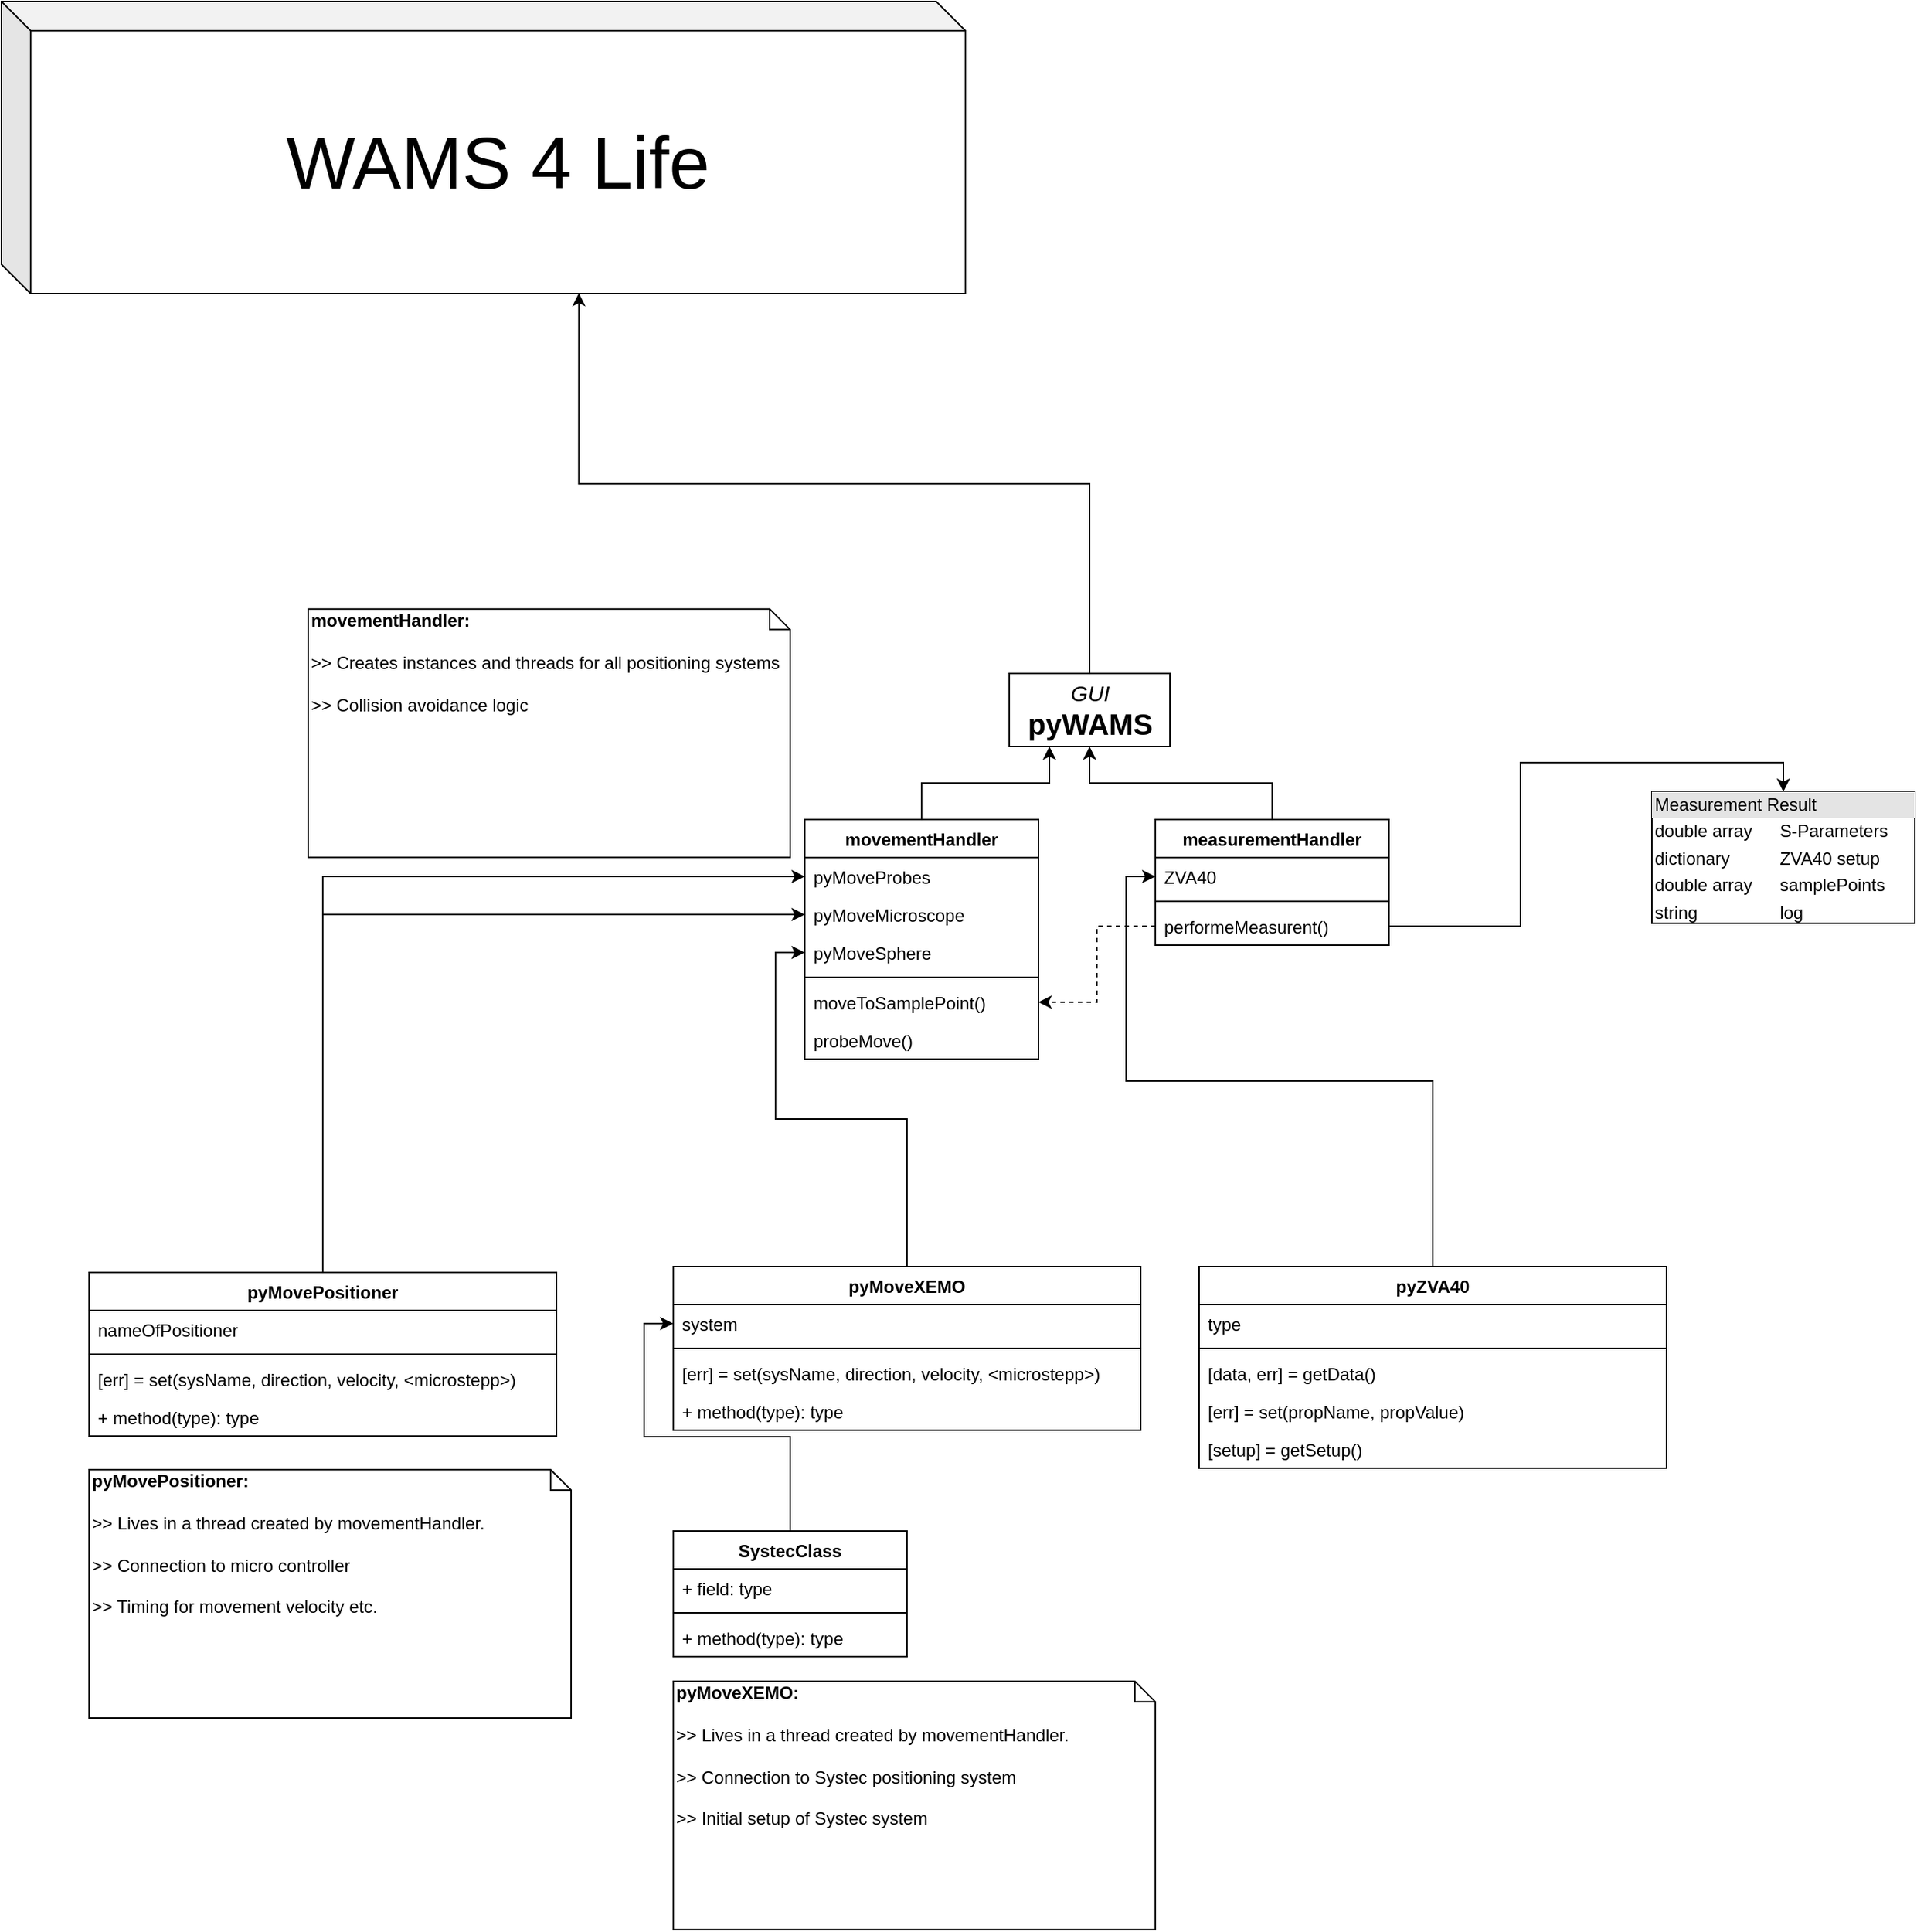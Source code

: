 <mxfile version="10.9.5" type="github"><diagram id="b_OkunxW6E2TV8CZqKlq" name="Page-1"><mxGraphModel dx="1816" dy="1811" grid="1" gridSize="10" guides="1" tooltips="1" connect="1" arrows="1" fold="1" page="1" pageScale="1" pageWidth="850" pageHeight="1100" math="0" shadow="0"><root><mxCell id="0"/><mxCell id="1" parent="0"/><mxCell id="8vDaohYlTybpztGH0MQl-86" style="edgeStyle=orthogonalEdgeStyle;rounded=0;orthogonalLoop=1;jettySize=auto;html=1;exitX=0.5;exitY=0;exitDx=0;exitDy=0;entryX=0.599;entryY=0.998;entryDx=0;entryDy=0;entryPerimeter=0;" edge="1" parent="1" source="8vDaohYlTybpztGH0MQl-18" target="8vDaohYlTybpztGH0MQl-85"><mxGeometry relative="1" as="geometry"/></mxCell><mxCell id="8vDaohYlTybpztGH0MQl-18" value="&lt;font&gt;&lt;i&gt;&lt;font style=&quot;font-size: 15px&quot;&gt;GUI&lt;/font&gt;&lt;/i&gt;&lt;br&gt;&lt;b style=&quot;font-size: 20px&quot;&gt;pyWAMS&lt;/b&gt;&lt;br&gt;&lt;/font&gt;" style="html=1;" vertex="1" parent="1"><mxGeometry x="420" y="40" width="110" height="50" as="geometry"/></mxCell><mxCell id="8vDaohYlTybpztGH0MQl-38" style="edgeStyle=orthogonalEdgeStyle;rounded=0;orthogonalLoop=1;jettySize=auto;html=1;exitX=0.5;exitY=0;exitDx=0;exitDy=0;entryX=0;entryY=0.5;entryDx=0;entryDy=0;" edge="1" parent="1" source="8vDaohYlTybpztGH0MQl-19" target="8vDaohYlTybpztGH0MQl-32"><mxGeometry relative="1" as="geometry"/></mxCell><mxCell id="8vDaohYlTybpztGH0MQl-39" style="edgeStyle=orthogonalEdgeStyle;rounded=0;orthogonalLoop=1;jettySize=auto;html=1;exitX=0.5;exitY=0;exitDx=0;exitDy=0;entryX=0;entryY=0.5;entryDx=0;entryDy=0;" edge="1" parent="1" source="8vDaohYlTybpztGH0MQl-19" target="8vDaohYlTybpztGH0MQl-35"><mxGeometry relative="1" as="geometry"/></mxCell><mxCell id="8vDaohYlTybpztGH0MQl-19" value="pyMovePositioner" style="swimlane;fontStyle=1;align=center;verticalAlign=top;childLayout=stackLayout;horizontal=1;startSize=26;horizontalStack=0;resizeParent=1;resizeParentMax=0;resizeLast=0;collapsible=1;marginBottom=0;" vertex="1" parent="1"><mxGeometry x="-210" y="450" width="320" height="112" as="geometry"/></mxCell><mxCell id="8vDaohYlTybpztGH0MQl-20" value="nameOfPositioner" style="text;strokeColor=none;fillColor=none;align=left;verticalAlign=top;spacingLeft=4;spacingRight=4;overflow=hidden;rotatable=0;points=[[0,0.5],[1,0.5]];portConstraint=eastwest;" vertex="1" parent="8vDaohYlTybpztGH0MQl-19"><mxGeometry y="26" width="320" height="26" as="geometry"/></mxCell><mxCell id="8vDaohYlTybpztGH0MQl-21" value="" style="line;strokeWidth=1;fillColor=none;align=left;verticalAlign=middle;spacingTop=-1;spacingLeft=3;spacingRight=3;rotatable=0;labelPosition=right;points=[];portConstraint=eastwest;" vertex="1" parent="8vDaohYlTybpztGH0MQl-19"><mxGeometry y="52" width="320" height="8" as="geometry"/></mxCell><mxCell id="8vDaohYlTybpztGH0MQl-22" value="[err] = set(sysName, direction, velocity, &lt;microstepp&gt;)" style="text;strokeColor=none;fillColor=none;align=left;verticalAlign=top;spacingLeft=4;spacingRight=4;overflow=hidden;rotatable=0;points=[[0,0.5],[1,0.5]];portConstraint=eastwest;" vertex="1" parent="8vDaohYlTybpztGH0MQl-19"><mxGeometry y="60" width="320" height="26" as="geometry"/></mxCell><mxCell id="8vDaohYlTybpztGH0MQl-23" value="+ method(type): type" style="text;strokeColor=none;fillColor=none;align=left;verticalAlign=top;spacingLeft=4;spacingRight=4;overflow=hidden;rotatable=0;points=[[0,0.5],[1,0.5]];portConstraint=eastwest;" vertex="1" parent="8vDaohYlTybpztGH0MQl-19"><mxGeometry y="86" width="320" height="26" as="geometry"/></mxCell><mxCell id="8vDaohYlTybpztGH0MQl-74" style="edgeStyle=orthogonalEdgeStyle;rounded=0;orthogonalLoop=1;jettySize=auto;html=1;exitX=0.5;exitY=0;exitDx=0;exitDy=0;entryX=0.25;entryY=1;entryDx=0;entryDy=0;" edge="1" parent="1" source="8vDaohYlTybpztGH0MQl-31" target="8vDaohYlTybpztGH0MQl-18"><mxGeometry relative="1" as="geometry"/></mxCell><mxCell id="8vDaohYlTybpztGH0MQl-31" value="movementHandler" style="swimlane;fontStyle=1;align=center;verticalAlign=top;childLayout=stackLayout;horizontal=1;startSize=26;horizontalStack=0;resizeParent=1;resizeParentMax=0;resizeLast=0;collapsible=1;marginBottom=0;" vertex="1" parent="1"><mxGeometry x="280" y="140" width="160" height="164" as="geometry"/></mxCell><mxCell id="8vDaohYlTybpztGH0MQl-32" value="pyMoveProbes" style="text;strokeColor=none;fillColor=none;align=left;verticalAlign=top;spacingLeft=4;spacingRight=4;overflow=hidden;rotatable=0;points=[[0,0.5],[1,0.5]];portConstraint=eastwest;" vertex="1" parent="8vDaohYlTybpztGH0MQl-31"><mxGeometry y="26" width="160" height="26" as="geometry"/></mxCell><mxCell id="8vDaohYlTybpztGH0MQl-35" value="pyMoveMicroscope" style="text;strokeColor=none;fillColor=none;align=left;verticalAlign=top;spacingLeft=4;spacingRight=4;overflow=hidden;rotatable=0;points=[[0,0.5],[1,0.5]];portConstraint=eastwest;" vertex="1" parent="8vDaohYlTybpztGH0MQl-31"><mxGeometry y="52" width="160" height="26" as="geometry"/></mxCell><mxCell id="8vDaohYlTybpztGH0MQl-45" value="pyMoveSphere" style="text;strokeColor=none;fillColor=none;align=left;verticalAlign=top;spacingLeft=4;spacingRight=4;overflow=hidden;rotatable=0;points=[[0,0.5],[1,0.5]];portConstraint=eastwest;" vertex="1" parent="8vDaohYlTybpztGH0MQl-31"><mxGeometry y="78" width="160" height="26" as="geometry"/></mxCell><mxCell id="8vDaohYlTybpztGH0MQl-33" value="" style="line;strokeWidth=1;fillColor=none;align=left;verticalAlign=middle;spacingTop=-1;spacingLeft=3;spacingRight=3;rotatable=0;labelPosition=right;points=[];portConstraint=eastwest;" vertex="1" parent="8vDaohYlTybpztGH0MQl-31"><mxGeometry y="104" width="160" height="8" as="geometry"/></mxCell><mxCell id="8vDaohYlTybpztGH0MQl-34" value="moveToSamplePoint()" style="text;strokeColor=none;fillColor=none;align=left;verticalAlign=top;spacingLeft=4;spacingRight=4;overflow=hidden;rotatable=0;points=[[0,0.5],[1,0.5]];portConstraint=eastwest;" vertex="1" parent="8vDaohYlTybpztGH0MQl-31"><mxGeometry y="112" width="160" height="26" as="geometry"/></mxCell><mxCell id="8vDaohYlTybpztGH0MQl-36" value="probeMove()" style="text;strokeColor=none;fillColor=none;align=left;verticalAlign=top;spacingLeft=4;spacingRight=4;overflow=hidden;rotatable=0;points=[[0,0.5],[1,0.5]];portConstraint=eastwest;" vertex="1" parent="8vDaohYlTybpztGH0MQl-31"><mxGeometry y="138" width="160" height="26" as="geometry"/></mxCell><mxCell id="8vDaohYlTybpztGH0MQl-46" style="edgeStyle=orthogonalEdgeStyle;rounded=0;orthogonalLoop=1;jettySize=auto;html=1;exitX=0.5;exitY=0;exitDx=0;exitDy=0;entryX=0;entryY=0.5;entryDx=0;entryDy=0;" edge="1" parent="1" source="8vDaohYlTybpztGH0MQl-40" target="8vDaohYlTybpztGH0MQl-45"><mxGeometry relative="1" as="geometry"/></mxCell><mxCell id="8vDaohYlTybpztGH0MQl-40" value="pyMoveXEMO" style="swimlane;fontStyle=1;align=center;verticalAlign=top;childLayout=stackLayout;horizontal=1;startSize=26;horizontalStack=0;resizeParent=1;resizeParentMax=0;resizeLast=0;collapsible=1;marginBottom=0;" vertex="1" parent="1"><mxGeometry x="190" y="446" width="320" height="112" as="geometry"/></mxCell><mxCell id="8vDaohYlTybpztGH0MQl-41" value="system" style="text;strokeColor=none;fillColor=none;align=left;verticalAlign=top;spacingLeft=4;spacingRight=4;overflow=hidden;rotatable=0;points=[[0,0.5],[1,0.5]];portConstraint=eastwest;" vertex="1" parent="8vDaohYlTybpztGH0MQl-40"><mxGeometry y="26" width="320" height="26" as="geometry"/></mxCell><mxCell id="8vDaohYlTybpztGH0MQl-42" value="" style="line;strokeWidth=1;fillColor=none;align=left;verticalAlign=middle;spacingTop=-1;spacingLeft=3;spacingRight=3;rotatable=0;labelPosition=right;points=[];portConstraint=eastwest;" vertex="1" parent="8vDaohYlTybpztGH0MQl-40"><mxGeometry y="52" width="320" height="8" as="geometry"/></mxCell><mxCell id="8vDaohYlTybpztGH0MQl-43" value="[err] = set(sysName, direction, velocity, &lt;microstepp&gt;)" style="text;strokeColor=none;fillColor=none;align=left;verticalAlign=top;spacingLeft=4;spacingRight=4;overflow=hidden;rotatable=0;points=[[0,0.5],[1,0.5]];portConstraint=eastwest;" vertex="1" parent="8vDaohYlTybpztGH0MQl-40"><mxGeometry y="60" width="320" height="26" as="geometry"/></mxCell><mxCell id="8vDaohYlTybpztGH0MQl-44" value="+ method(type): type" style="text;strokeColor=none;fillColor=none;align=left;verticalAlign=top;spacingLeft=4;spacingRight=4;overflow=hidden;rotatable=0;points=[[0,0.5],[1,0.5]];portConstraint=eastwest;" vertex="1" parent="8vDaohYlTybpztGH0MQl-40"><mxGeometry y="86" width="320" height="26" as="geometry"/></mxCell><mxCell id="8vDaohYlTybpztGH0MQl-61" style="edgeStyle=orthogonalEdgeStyle;rounded=0;orthogonalLoop=1;jettySize=auto;html=1;exitX=0.5;exitY=0;exitDx=0;exitDy=0;entryX=0;entryY=0.5;entryDx=0;entryDy=0;" edge="1" parent="1" source="8vDaohYlTybpztGH0MQl-47" target="8vDaohYlTybpztGH0MQl-58"><mxGeometry relative="1" as="geometry"/></mxCell><mxCell id="8vDaohYlTybpztGH0MQl-47" value="pyZVA40" style="swimlane;fontStyle=1;align=center;verticalAlign=top;childLayout=stackLayout;horizontal=1;startSize=26;horizontalStack=0;resizeParent=1;resizeParentMax=0;resizeLast=0;collapsible=1;marginBottom=0;" vertex="1" parent="1"><mxGeometry x="550" y="446" width="320" height="138" as="geometry"/></mxCell><mxCell id="8vDaohYlTybpztGH0MQl-48" value="type" style="text;strokeColor=none;fillColor=none;align=left;verticalAlign=top;spacingLeft=4;spacingRight=4;overflow=hidden;rotatable=0;points=[[0,0.5],[1,0.5]];portConstraint=eastwest;" vertex="1" parent="8vDaohYlTybpztGH0MQl-47"><mxGeometry y="26" width="320" height="26" as="geometry"/></mxCell><mxCell id="8vDaohYlTybpztGH0MQl-49" value="" style="line;strokeWidth=1;fillColor=none;align=left;verticalAlign=middle;spacingTop=-1;spacingLeft=3;spacingRight=3;rotatable=0;labelPosition=right;points=[];portConstraint=eastwest;" vertex="1" parent="8vDaohYlTybpztGH0MQl-47"><mxGeometry y="52" width="320" height="8" as="geometry"/></mxCell><mxCell id="8vDaohYlTybpztGH0MQl-50" value="[data, err] = getData()" style="text;strokeColor=none;fillColor=none;align=left;verticalAlign=top;spacingLeft=4;spacingRight=4;overflow=hidden;rotatable=0;points=[[0,0.5],[1,0.5]];portConstraint=eastwest;" vertex="1" parent="8vDaohYlTybpztGH0MQl-47"><mxGeometry y="60" width="320" height="26" as="geometry"/></mxCell><mxCell id="8vDaohYlTybpztGH0MQl-51" value="[err] = set(propName, propValue)" style="text;strokeColor=none;fillColor=none;align=left;verticalAlign=top;spacingLeft=4;spacingRight=4;overflow=hidden;rotatable=0;points=[[0,0.5],[1,0.5]];portConstraint=eastwest;" vertex="1" parent="8vDaohYlTybpztGH0MQl-47"><mxGeometry y="86" width="320" height="26" as="geometry"/></mxCell><mxCell id="8vDaohYlTybpztGH0MQl-62" value="[setup] = getSetup()" style="text;strokeColor=none;fillColor=none;align=left;verticalAlign=top;spacingLeft=4;spacingRight=4;overflow=hidden;rotatable=0;points=[[0,0.5],[1,0.5]];portConstraint=eastwest;" vertex="1" parent="8vDaohYlTybpztGH0MQl-47"><mxGeometry y="112" width="320" height="26" as="geometry"/></mxCell><mxCell id="8vDaohYlTybpztGH0MQl-56" style="edgeStyle=orthogonalEdgeStyle;rounded=0;orthogonalLoop=1;jettySize=auto;html=1;exitX=0.5;exitY=0;exitDx=0;exitDy=0;entryX=0;entryY=0.5;entryDx=0;entryDy=0;" edge="1" parent="1" source="8vDaohYlTybpztGH0MQl-52" target="8vDaohYlTybpztGH0MQl-41"><mxGeometry relative="1" as="geometry"/></mxCell><mxCell id="8vDaohYlTybpztGH0MQl-52" value="SystecClass" style="swimlane;fontStyle=1;align=center;verticalAlign=top;childLayout=stackLayout;horizontal=1;startSize=26;horizontalStack=0;resizeParent=1;resizeParentMax=0;resizeLast=0;collapsible=1;marginBottom=0;" vertex="1" parent="1"><mxGeometry x="190" y="627" width="160" height="86" as="geometry"/></mxCell><mxCell id="8vDaohYlTybpztGH0MQl-53" value="+ field: type" style="text;strokeColor=none;fillColor=none;align=left;verticalAlign=top;spacingLeft=4;spacingRight=4;overflow=hidden;rotatable=0;points=[[0,0.5],[1,0.5]];portConstraint=eastwest;" vertex="1" parent="8vDaohYlTybpztGH0MQl-52"><mxGeometry y="26" width="160" height="26" as="geometry"/></mxCell><mxCell id="8vDaohYlTybpztGH0MQl-54" value="" style="line;strokeWidth=1;fillColor=none;align=left;verticalAlign=middle;spacingTop=-1;spacingLeft=3;spacingRight=3;rotatable=0;labelPosition=right;points=[];portConstraint=eastwest;" vertex="1" parent="8vDaohYlTybpztGH0MQl-52"><mxGeometry y="52" width="160" height="8" as="geometry"/></mxCell><mxCell id="8vDaohYlTybpztGH0MQl-55" value="+ method(type): type" style="text;strokeColor=none;fillColor=none;align=left;verticalAlign=top;spacingLeft=4;spacingRight=4;overflow=hidden;rotatable=0;points=[[0,0.5],[1,0.5]];portConstraint=eastwest;" vertex="1" parent="8vDaohYlTybpztGH0MQl-52"><mxGeometry y="60" width="160" height="26" as="geometry"/></mxCell><mxCell id="8vDaohYlTybpztGH0MQl-75" style="edgeStyle=orthogonalEdgeStyle;rounded=0;orthogonalLoop=1;jettySize=auto;html=1;exitX=0.5;exitY=0;exitDx=0;exitDy=0;entryX=0.5;entryY=1;entryDx=0;entryDy=0;" edge="1" parent="1" source="8vDaohYlTybpztGH0MQl-57" target="8vDaohYlTybpztGH0MQl-18"><mxGeometry relative="1" as="geometry"/></mxCell><mxCell id="8vDaohYlTybpztGH0MQl-57" value="measurementHandler" style="swimlane;fontStyle=1;align=center;verticalAlign=top;childLayout=stackLayout;horizontal=1;startSize=26;horizontalStack=0;resizeParent=1;resizeParentMax=0;resizeLast=0;collapsible=1;marginBottom=0;" vertex="1" parent="1"><mxGeometry x="520" y="140" width="160" height="86" as="geometry"/></mxCell><mxCell id="8vDaohYlTybpztGH0MQl-58" value="ZVA40" style="text;strokeColor=none;fillColor=none;align=left;verticalAlign=top;spacingLeft=4;spacingRight=4;overflow=hidden;rotatable=0;points=[[0,0.5],[1,0.5]];portConstraint=eastwest;" vertex="1" parent="8vDaohYlTybpztGH0MQl-57"><mxGeometry y="26" width="160" height="26" as="geometry"/></mxCell><mxCell id="8vDaohYlTybpztGH0MQl-59" value="" style="line;strokeWidth=1;fillColor=none;align=left;verticalAlign=middle;spacingTop=-1;spacingLeft=3;spacingRight=3;rotatable=0;labelPosition=right;points=[];portConstraint=eastwest;" vertex="1" parent="8vDaohYlTybpztGH0MQl-57"><mxGeometry y="52" width="160" height="8" as="geometry"/></mxCell><mxCell id="8vDaohYlTybpztGH0MQl-60" value="performeMeasurent()" style="text;strokeColor=none;fillColor=none;align=left;verticalAlign=top;spacingLeft=4;spacingRight=4;overflow=hidden;rotatable=0;points=[[0,0.5],[1,0.5]];portConstraint=eastwest;" vertex="1" parent="8vDaohYlTybpztGH0MQl-57"><mxGeometry y="60" width="160" height="26" as="geometry"/></mxCell><mxCell id="8vDaohYlTybpztGH0MQl-66" value="&lt;div style=&quot;box-sizing: border-box ; width: 100% ; background: #e4e4e4 ; padding: 2px&quot;&gt;Measurement Result&lt;/div&gt;&lt;table style=&quot;width: 100% ; font-size: 1em&quot; cellpadding=&quot;2&quot; cellspacing=&quot;0&quot;&gt;&lt;tbody&gt;&lt;tr&gt;&lt;td&gt;double array&lt;/td&gt;&lt;td&gt;S-Parameters&lt;/td&gt;&lt;/tr&gt;&lt;tr&gt;&lt;td&gt;dictionary&lt;/td&gt;&lt;td&gt;ZVA40 setup&lt;/td&gt;&lt;/tr&gt;&lt;tr&gt;&lt;td&gt;double array&lt;/td&gt;&lt;td&gt;samplePoints&lt;br&gt;&lt;/td&gt;&lt;/tr&gt;&lt;tr&gt;&lt;td&gt;string&lt;/td&gt;&lt;td&gt;log&lt;/td&gt;&lt;/tr&gt;&lt;/tbody&gt;&lt;/table&gt;" style="verticalAlign=top;align=left;overflow=fill;html=1;" vertex="1" parent="1"><mxGeometry x="860" y="121" width="180" height="90" as="geometry"/></mxCell><mxCell id="8vDaohYlTybpztGH0MQl-76" value="&lt;b&gt;pyMovePositioner:&lt;/b&gt;&lt;br&gt;&lt;br&gt;&amp;gt;&amp;gt; Lives in a thread created by movementHandler.&lt;br&gt;&lt;br&gt;&amp;gt;&amp;gt; Connection to micro controller&lt;br&gt;&lt;br&gt;&amp;gt;&amp;gt; Timing for movement velocity etc." style="shape=note;whiteSpace=wrap;html=1;size=14;verticalAlign=top;align=left;spacingTop=-6;" vertex="1" parent="1"><mxGeometry x="-210" y="585" width="330" height="170" as="geometry"/></mxCell><mxCell id="8vDaohYlTybpztGH0MQl-78" value="&lt;b&gt;pyMoveXEMO:&lt;/b&gt;&lt;br&gt;&lt;br&gt;&amp;gt;&amp;gt; Lives in a thread created by movementHandler.&lt;br&gt;&lt;br&gt;&amp;gt;&amp;gt; Connection to Systec positioning system&lt;br&gt;&lt;br&gt;&amp;gt;&amp;gt; Initial setup of Systec system" style="shape=note;whiteSpace=wrap;html=1;size=14;verticalAlign=top;align=left;spacingTop=-6;" vertex="1" parent="1"><mxGeometry x="190" y="729.929" width="330" height="170" as="geometry"/></mxCell><mxCell id="8vDaohYlTybpztGH0MQl-80" value="&lt;b&gt;movementHandler:&lt;/b&gt;&lt;br&gt;&lt;br&gt;&amp;gt;&amp;gt; Creates instances and threads for all positioning systems&lt;br&gt;&lt;br&gt;&amp;gt;&amp;gt; Collision avoidance logic&lt;br&gt;&lt;br&gt;" style="shape=note;whiteSpace=wrap;html=1;size=14;verticalAlign=top;align=left;spacingTop=-6;" vertex="1" parent="1"><mxGeometry x="-60" y="-4.071" width="330" height="170" as="geometry"/></mxCell><mxCell id="8vDaohYlTybpztGH0MQl-82" style="edgeStyle=orthogonalEdgeStyle;rounded=0;orthogonalLoop=1;jettySize=auto;html=1;exitX=1;exitY=0.5;exitDx=0;exitDy=0;entryX=0.5;entryY=0;entryDx=0;entryDy=0;" edge="1" parent="1" source="8vDaohYlTybpztGH0MQl-60" target="8vDaohYlTybpztGH0MQl-66"><mxGeometry relative="1" as="geometry"/></mxCell><mxCell id="8vDaohYlTybpztGH0MQl-83" style="edgeStyle=orthogonalEdgeStyle;rounded=0;orthogonalLoop=1;jettySize=auto;html=1;exitX=0;exitY=0.5;exitDx=0;exitDy=0;entryX=1;entryY=0.5;entryDx=0;entryDy=0;dashed=1;" edge="1" parent="1" source="8vDaohYlTybpztGH0MQl-60" target="8vDaohYlTybpztGH0MQl-34"><mxGeometry relative="1" as="geometry"/></mxCell><mxCell id="8vDaohYlTybpztGH0MQl-85" value="&lt;font style=&quot;font-size: 50px&quot;&gt;WAMS 4 Life&lt;/font&gt;" style="shape=cube;whiteSpace=wrap;html=1;boundedLbl=1;backgroundOutline=1;darkOpacity=0.05;darkOpacity2=0.1;" vertex="1" parent="1"><mxGeometry x="-270" y="-420" width="660" height="200" as="geometry"/></mxCell></root></mxGraphModel></diagram></mxfile>